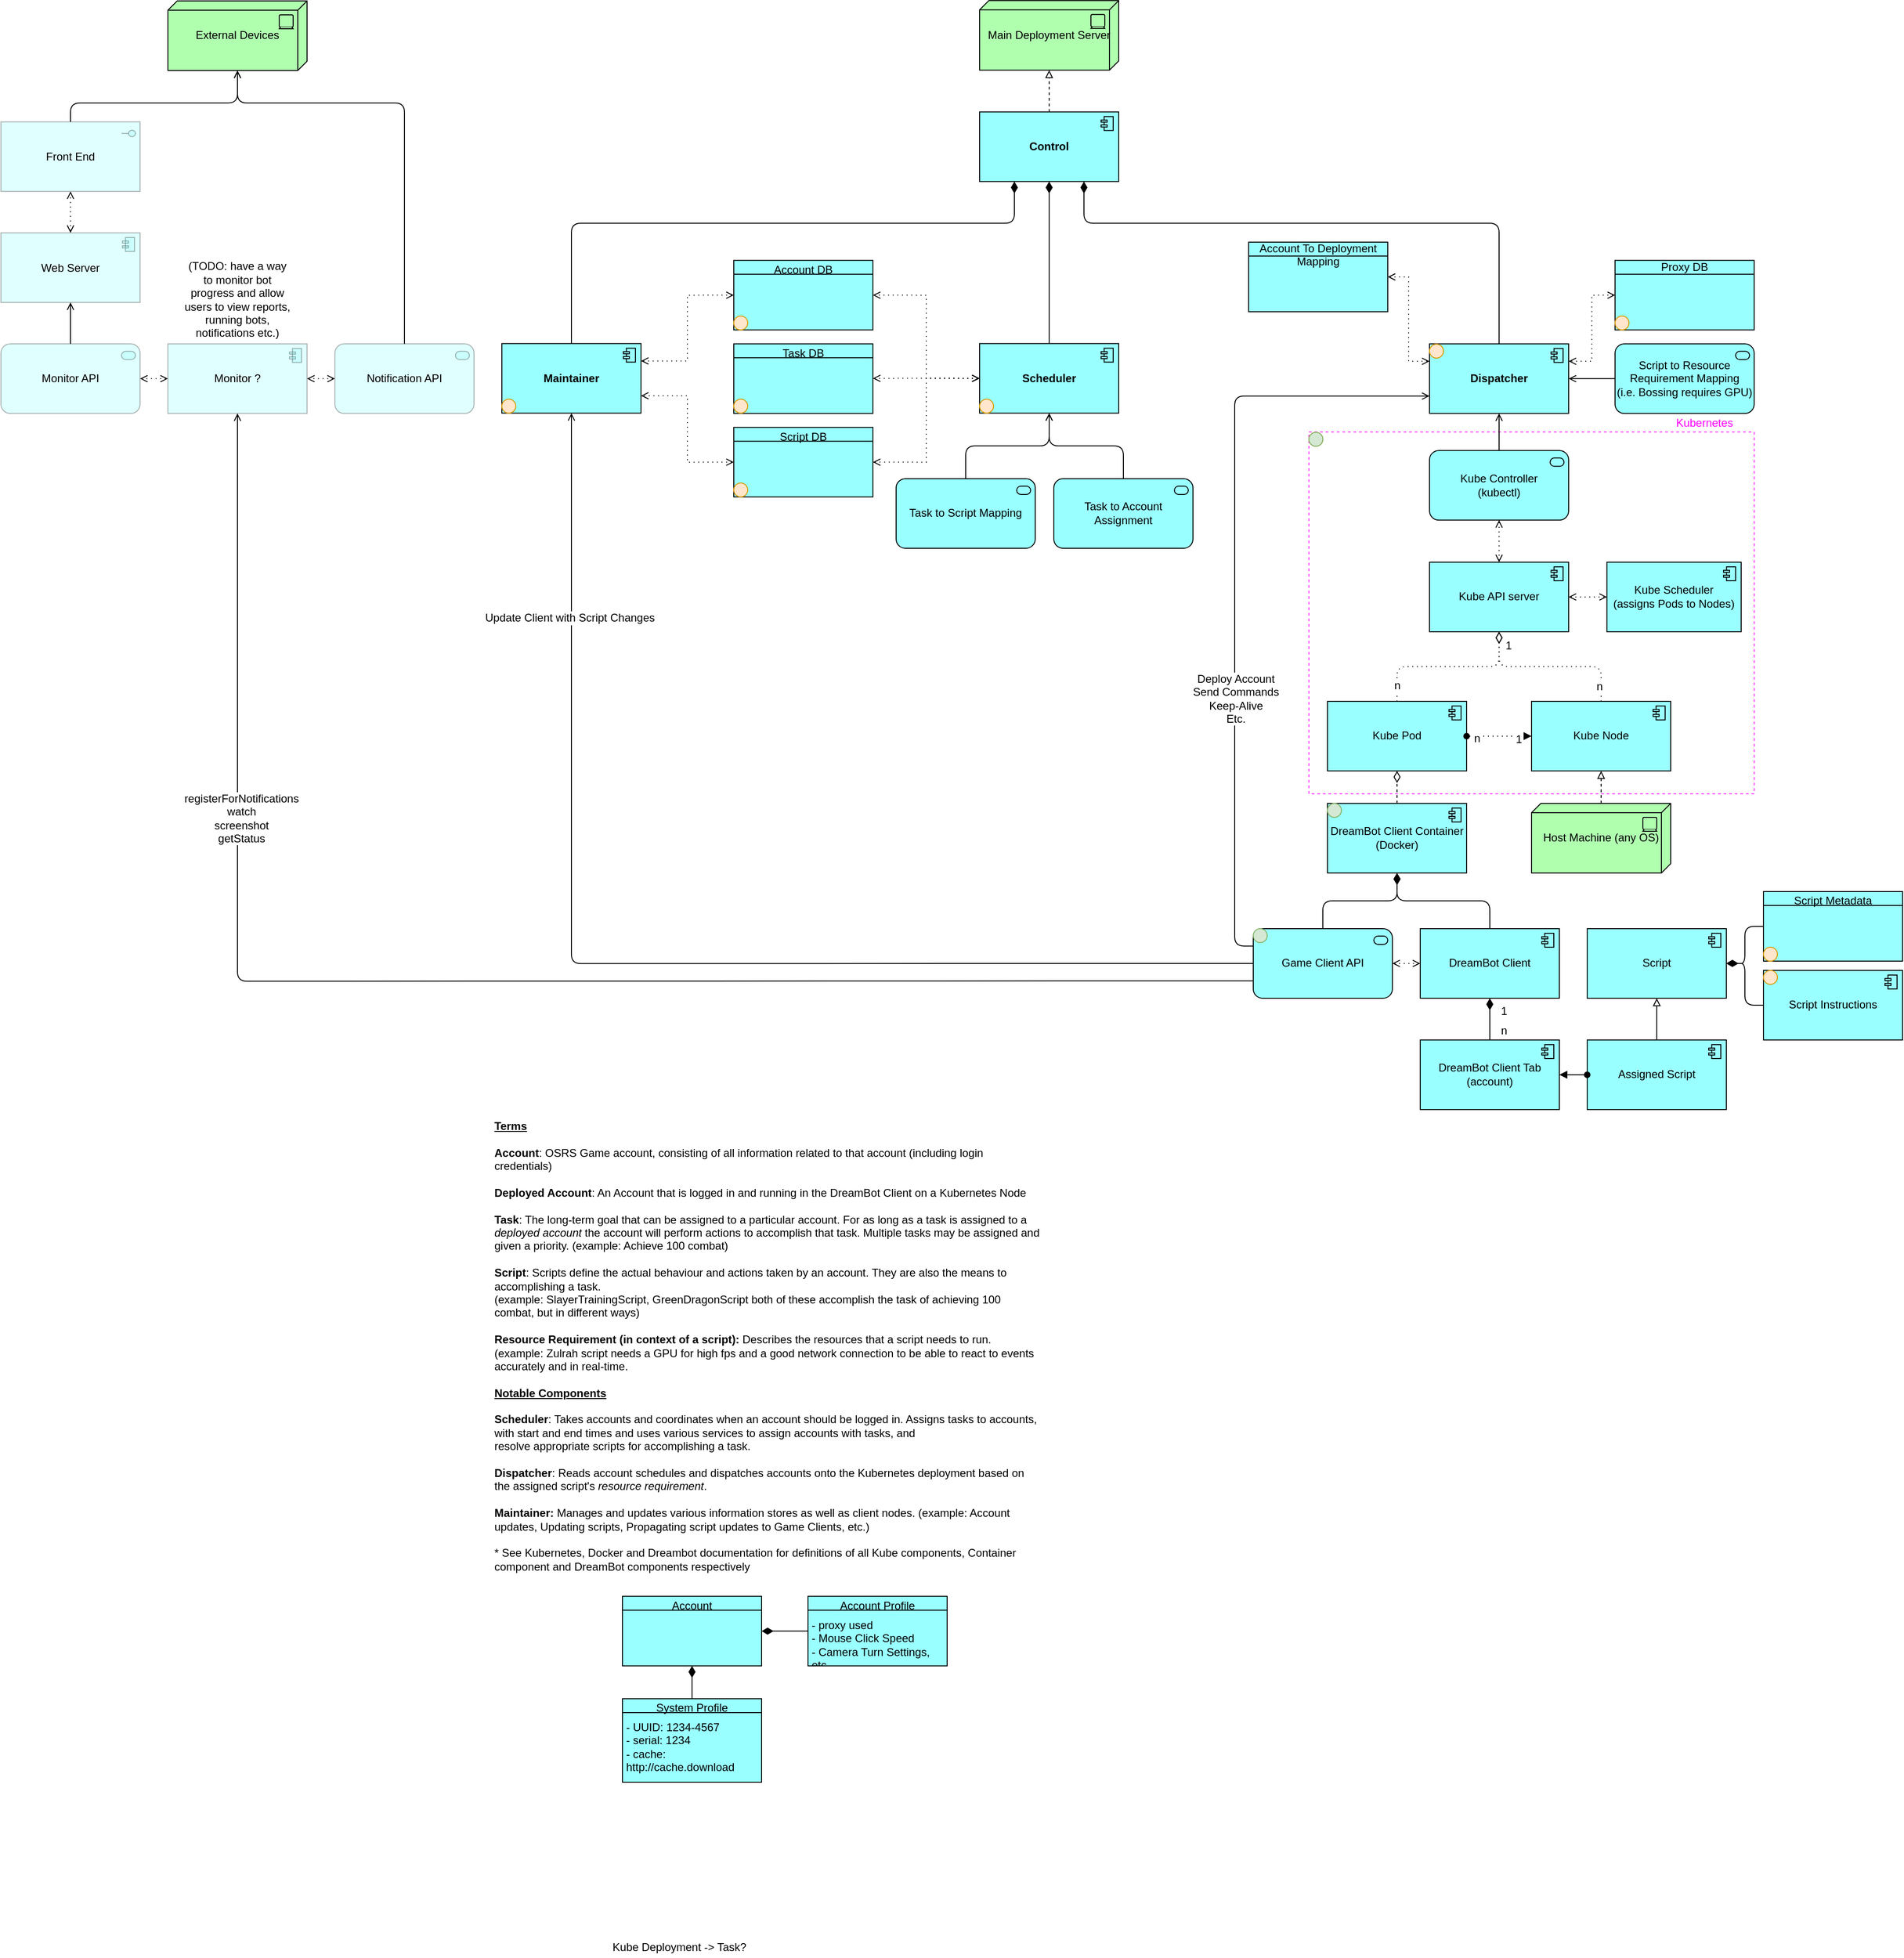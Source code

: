 <mxfile version="12.7.9" type="google"><diagram id="PFWqatw2GAIcWpbadCmI" name="Page-1"><mxGraphModel dx="2138" dy="718" grid="1" gridSize="10" guides="1" tooltips="1" connect="1" arrows="1" fold="1" page="1" pageScale="1" pageWidth="850" pageHeight="1100" math="0" shadow="0"><root><mxCell id="0"/><mxCell id="1" parent="0"/><mxCell id="EFzoRTbKtHcA5ODbm6HD-42" value="" style="group" parent="1" vertex="1" connectable="0"><mxGeometry x="650" y="519.65" width="720" height="410" as="geometry"/></mxCell><mxCell id="ghUp2cbvcy5lb_V-oXNb-8" value="" style="rounded=0;whiteSpace=wrap;html=1;labelBackgroundColor=none;fillColor=none;dashed=1;strokeColor=#FF33FF;" parent="EFzoRTbKtHcA5ODbm6HD-42" vertex="1"><mxGeometry x="240" y="-55" width="480" height="390" as="geometry"/></mxCell><mxCell id="ghUp2cbvcy5lb_V-oXNb-9" value="&lt;font color=&quot;#ff00ff&quot;&gt;Kubernetes&lt;/font&gt;" style="text;html=1;align=center;verticalAlign=middle;resizable=0;points=[];autosize=1;" parent="EFzoRTbKtHcA5ODbm6HD-42" vertex="1"><mxGeometry x="625.965" y="-75" width="80" height="20" as="geometry"/></mxCell><mxCell id="MCj4P0qkb9YOy5a7Kqw7-23" value="Kube Scheduler&lt;br&gt;(assigns Pods to Nodes)" style="html=1;outlineConnect=0;whiteSpace=wrap;fillColor=#99ffff;shape=mxgraph.archimate3.application;appType=comp;archiType=square;" parent="EFzoRTbKtHcA5ODbm6HD-42" vertex="1"><mxGeometry x="561.23" y="85.33" width="144.737" height="75" as="geometry"/></mxCell><mxCell id="hLjx4Glhveks70qj5yj5-18" value="" style="ellipse;whiteSpace=wrap;html=1;aspect=fixed;fillColor=#ffe6cc;strokeColor=#d79b00;" parent="EFzoRTbKtHcA5ODbm6HD-42" vertex="1"><mxGeometry x="240" y="-54.65" width="15.02" height="15.02" as="geometry"/></mxCell><mxCell id="UuNIbMeweBzzgN6AbF9B-2" value="" style="ellipse;whiteSpace=wrap;html=1;aspect=fixed;fillColor=#d5e8d4;strokeColor=#82b366;" parent="EFzoRTbKtHcA5ODbm6HD-42" vertex="1"><mxGeometry x="240" y="-54.65" width="15.02" height="15.02" as="geometry"/></mxCell><mxCell id="MCj4P0qkb9YOy5a7Kqw7-1" value="Scheduler" style="html=1;outlineConnect=0;whiteSpace=wrap;fillColor=#99ffff;shape=mxgraph.archimate3.application;appType=comp;archiType=square;fontStyle=1" parent="1" vertex="1"><mxGeometry x="535" y="369.32" width="150" height="75" as="geometry"/></mxCell><mxCell id="MCj4P0qkb9YOy5a7Kqw7-18" value="Kube Controller &lt;br&gt;(kubectl)" style="html=1;outlineConnect=0;whiteSpace=wrap;fillColor=#99ffff;shape=mxgraph.archimate3.application;appType=serv;archiType=rounded" parent="1" vertex="1"><mxGeometry x="1020" y="484.65" width="150" height="75" as="geometry"/></mxCell><mxCell id="MCj4P0qkb9YOy5a7Kqw7-19" value="Kube API server" style="html=1;outlineConnect=0;whiteSpace=wrap;fillColor=#99ffff;shape=mxgraph.archimate3.application;appType=comp;archiType=square;" parent="1" vertex="1"><mxGeometry x="1020" y="604.98" width="150" height="75" as="geometry"/></mxCell><mxCell id="MCj4P0qkb9YOy5a7Kqw7-21" value="" style="html=1;endArrow=diamondThin;endFill=0;edgeStyle=elbowEdgeStyle;elbow=vertical;endSize=10;dashed=1;dashPattern=1 4;entryX=0.5;entryY=1;entryDx=0;entryDy=0;entryPerimeter=0;exitX=0.5;exitY=0;exitDx=0;exitDy=0;exitPerimeter=0;" parent="1" source="MCj4P0qkb9YOy5a7Kqw7-22" target="MCj4P0qkb9YOy5a7Kqw7-19" edge="1"><mxGeometry width="160" relative="1" as="geometry"><mxPoint x="1095" y="794.98" as="sourcePoint"/><mxPoint x="1210" y="784.98" as="targetPoint"/></mxGeometry></mxCell><mxCell id="MCj4P0qkb9YOy5a7Kqw7-31" value="n" style="text;html=1;align=center;verticalAlign=middle;resizable=0;points=[];labelBackgroundColor=#ffffff;" parent="MCj4P0qkb9YOy5a7Kqw7-21" vertex="1" connectable="0"><mxGeometry x="-0.816" relative="1" as="geometry"><mxPoint as="offset"/></mxGeometry></mxCell><mxCell id="MCj4P0qkb9YOy5a7Kqw7-22" value="Kube Pod" style="html=1;outlineConnect=0;whiteSpace=wrap;fillColor=#99ffff;shape=mxgraph.archimate3.application;appType=comp;archiType=square;" parent="1" vertex="1"><mxGeometry x="910" y="754.98" width="150" height="75" as="geometry"/></mxCell><mxCell id="MCj4P0qkb9YOy5a7Kqw7-25" style="edgeStyle=orthogonalEdgeStyle;rounded=0;orthogonalLoop=1;jettySize=auto;html=1;exitX=1;exitY=0.5;exitDx=0;exitDy=0;exitPerimeter=0;entryX=0;entryY=0.5;entryDx=0;entryDy=0;entryPerimeter=0;dashed=1;dashPattern=1 4;endArrow=open;endFill=0;startArrow=open;startFill=0;" parent="1" source="MCj4P0qkb9YOy5a7Kqw7-19" target="MCj4P0qkb9YOy5a7Kqw7-23" edge="1"><mxGeometry relative="1" as="geometry"><mxPoint x="1170" y="604.98" as="sourcePoint"/><mxPoint x="1290" y="604.98" as="targetPoint"/></mxGeometry></mxCell><mxCell id="MCj4P0qkb9YOy5a7Kqw7-26" value="" style="edgeStyle=elbowEdgeStyle;html=1;endArrow=open;elbow=vertical;endFill=0;dashed=1;startArrow=open;startFill=0;dashPattern=1 4;exitX=0.5;exitY=1;exitDx=0;exitDy=0;exitPerimeter=0;entryX=0.5;entryY=0;entryDx=0;entryDy=0;entryPerimeter=0;" parent="1" source="MCj4P0qkb9YOy5a7Kqw7-18" target="MCj4P0qkb9YOy5a7Kqw7-19" edge="1"><mxGeometry width="160" relative="1" as="geometry"><mxPoint x="1105" y="409.65" as="sourcePoint"/><mxPoint x="1105" y="494.65" as="targetPoint"/></mxGeometry></mxCell><mxCell id="MCj4P0qkb9YOy5a7Kqw7-27" value="Kube Node" style="html=1;outlineConnect=0;whiteSpace=wrap;fillColor=#99ffff;shape=mxgraph.archimate3.application;appType=comp;archiType=square;" parent="1" vertex="1"><mxGeometry x="1130" y="754.98" width="150" height="75" as="geometry"/></mxCell><mxCell id="MCj4P0qkb9YOy5a7Kqw7-29" value="" style="html=1;endArrow=diamondThin;endFill=0;edgeStyle=elbowEdgeStyle;elbow=vertical;endSize=10;dashed=1;dashPattern=1 4;exitX=0.5;exitY=0;exitDx=0;exitDy=0;exitPerimeter=0;entryX=0.5;entryY=1;entryDx=0;entryDy=0;entryPerimeter=0;" parent="1" source="MCj4P0qkb9YOy5a7Kqw7-27" target="MCj4P0qkb9YOy5a7Kqw7-19" edge="1"><mxGeometry width="160" relative="1" as="geometry"><mxPoint x="995" y="764.98" as="sourcePoint"/><mxPoint x="1130" y="689.98" as="targetPoint"/></mxGeometry></mxCell><mxCell id="MCj4P0qkb9YOy5a7Kqw7-32" value="n" style="text;html=1;align=center;verticalAlign=middle;resizable=0;points=[];labelBackgroundColor=#ffffff;" parent="MCj4P0qkb9YOy5a7Kqw7-29" vertex="1" connectable="0"><mxGeometry x="-0.827" y="2" relative="1" as="geometry"><mxPoint as="offset"/></mxGeometry></mxCell><mxCell id="MCj4P0qkb9YOy5a7Kqw7-33" value="1" style="text;html=1;align=center;verticalAlign=middle;resizable=0;points=[];labelBackgroundColor=#ffffff;" parent="MCj4P0qkb9YOy5a7Kqw7-29" vertex="1" connectable="0"><mxGeometry x="0.838" y="2" relative="1" as="geometry"><mxPoint x="12" as="offset"/></mxGeometry></mxCell><mxCell id="MCj4P0qkb9YOy5a7Kqw7-30" value="" style="endArrow=block;html=1;endFill=1;startArrow=oval;startFill=1;elbow=vertical;dashed=1;dashPattern=1 4;entryX=0;entryY=0.5;entryDx=0;entryDy=0;entryPerimeter=0;exitX=1;exitY=0.5;exitDx=0;exitDy=0;exitPerimeter=0;" parent="1" source="MCj4P0qkb9YOy5a7Kqw7-22" target="MCj4P0qkb9YOy5a7Kqw7-27" edge="1"><mxGeometry width="160" relative="1" as="geometry"><mxPoint x="1080" y="874.98" as="sourcePoint"/><mxPoint x="1080" y="792.98" as="targetPoint"/></mxGeometry></mxCell><mxCell id="MCj4P0qkb9YOy5a7Kqw7-35" value="n" style="text;html=1;align=center;verticalAlign=middle;resizable=0;points=[];labelBackgroundColor=#ffffff;" parent="MCj4P0qkb9YOy5a7Kqw7-30" vertex="1" connectable="0"><mxGeometry x="-0.686" y="-1" relative="1" as="geometry"><mxPoint y="1" as="offset"/></mxGeometry></mxCell><mxCell id="MCj4P0qkb9YOy5a7Kqw7-36" value="1" style="text;html=1;align=center;verticalAlign=middle;resizable=0;points=[];labelBackgroundColor=#ffffff;" parent="MCj4P0qkb9YOy5a7Kqw7-30" vertex="1" connectable="0"><mxGeometry x="0.6" y="-2" relative="1" as="geometry"><mxPoint y="1" as="offset"/></mxGeometry></mxCell><mxCell id="MCj4P0qkb9YOy5a7Kqw7-37" value="DreamBot Client Container&lt;br&gt;(Docker)" style="html=1;outlineConnect=0;whiteSpace=wrap;fillColor=#99ffff;shape=mxgraph.archimate3.application;appType=comp;archiType=square;" parent="1" vertex="1"><mxGeometry x="910" y="864.98" width="150" height="75" as="geometry"/></mxCell><mxCell id="ghUp2cbvcy5lb_V-oXNb-7" value="&lt;span style=&quot;white-space: normal&quot;&gt;Host Machine (any OS)&lt;/span&gt;" style="html=1;outlineConnect=0;whiteSpace=wrap;fillColor=#AFFFAF;shape=mxgraph.archimate3.tech;techType=device;" parent="1" vertex="1"><mxGeometry x="1130" y="864.98" width="150" height="75" as="geometry"/></mxCell><mxCell id="ghUp2cbvcy5lb_V-oXNb-12" value="" style="edgeStyle=elbowEdgeStyle;html=1;endArrow=block;elbow=vertical;endFill=0;dashed=1;entryX=0.5;entryY=1;entryDx=0;entryDy=0;entryPerimeter=0;exitX=0.5;exitY=0;exitDx=0;exitDy=0;exitPerimeter=0;" parent="1" source="ghUp2cbvcy5lb_V-oXNb-7" target="MCj4P0qkb9YOy5a7Kqw7-27" edge="1"><mxGeometry width="160" relative="1" as="geometry"><mxPoint x="1310" y="934.98" as="sourcePoint"/><mxPoint x="1470" y="934.98" as="targetPoint"/></mxGeometry></mxCell><mxCell id="ghUp2cbvcy5lb_V-oXNb-20" style="edgeStyle=orthogonalEdgeStyle;rounded=1;orthogonalLoop=1;jettySize=auto;html=1;exitX=0;exitY=0.5;exitDx=0;exitDy=0;exitPerimeter=0;entryX=1;entryY=0.5;entryDx=0;entryDy=0;entryPerimeter=0;endArrow=open;endFill=0;" parent="1" source="ghUp2cbvcy5lb_V-oXNb-15" target="ghUp2cbvcy5lb_V-oXNb-40" edge="1"><mxGeometry relative="1" as="geometry"/></mxCell><mxCell id="ghUp2cbvcy5lb_V-oXNb-15" value="&lt;span style=&quot;white-space: normal&quot;&gt;Script to Resource Requirement Mapping&lt;br&gt;(i.e. Bossing requires GPU)&lt;br&gt;&lt;/span&gt;" style="html=1;outlineConnect=0;whiteSpace=wrap;fillColor=#99ffff;shape=mxgraph.archimate3.application;appType=serv;archiType=rounded;strokeColor=#000000;" parent="1" vertex="1"><mxGeometry x="1220" y="369.65" width="150" height="75" as="geometry"/></mxCell><mxCell id="ghUp2cbvcy5lb_V-oXNb-23" style="edgeStyle=orthogonalEdgeStyle;rounded=1;orthogonalLoop=1;jettySize=auto;html=1;exitX=0.5;exitY=0;exitDx=0;exitDy=0;exitPerimeter=0;entryX=0.5;entryY=1;entryDx=0;entryDy=0;entryPerimeter=0;endArrow=open;endFill=0;" parent="1" source="EFzoRTbKtHcA5ODbm6HD-39" target="MCj4P0qkb9YOy5a7Kqw7-1" edge="1"><mxGeometry relative="1" as="geometry"><mxPoint x="435" y="442.15" as="sourcePoint"/><mxPoint x="610" y="469.65" as="targetPoint"/></mxGeometry></mxCell><mxCell id="ghUp2cbvcy5lb_V-oXNb-31" value="DreamBot Client" style="html=1;outlineConnect=0;whiteSpace=wrap;fillColor=#99ffff;shape=mxgraph.archimate3.application;appType=comp;archiType=square;" parent="1" vertex="1"><mxGeometry x="1010" y="999.98" width="150" height="75" as="geometry"/></mxCell><mxCell id="ghUp2cbvcy5lb_V-oXNb-35" value="" style="html=1;endArrow=diamondThin;endFill=1;edgeStyle=elbowEdgeStyle;elbow=vertical;endSize=10;entryX=0.5;entryY=1;entryDx=0;entryDy=0;entryPerimeter=0;exitX=0.5;exitY=0;exitDx=0;exitDy=0;exitPerimeter=0;" parent="1" source="ghUp2cbvcy5lb_V-oXNb-31" target="MCj4P0qkb9YOy5a7Kqw7-37" edge="1"><mxGeometry width="160" relative="1" as="geometry"><mxPoint x="780" y="954.98" as="sourcePoint"/><mxPoint x="940" y="954.98" as="targetPoint"/></mxGeometry></mxCell><mxCell id="ghUp2cbvcy5lb_V-oXNb-36" value="" style="html=1;endArrow=diamondThin;endFill=1;edgeStyle=elbowEdgeStyle;elbow=vertical;endSize=10;entryX=0.5;entryY=1;entryDx=0;entryDy=0;entryPerimeter=0;exitX=0.5;exitY=0;exitDx=0;exitDy=0;exitPerimeter=0;" parent="1" source="ghUp2cbvcy5lb_V-oXNb-42" target="MCj4P0qkb9YOy5a7Kqw7-37" edge="1"><mxGeometry width="160" relative="1" as="geometry"><mxPoint x="885" y="1004.98" as="sourcePoint"/><mxPoint x="995" y="949.98" as="targetPoint"/></mxGeometry></mxCell><mxCell id="ghUp2cbvcy5lb_V-oXNb-37" value="" style="edgeStyle=elbowEdgeStyle;html=1;endArrow=open;endFill=0;dashed=1;startArrow=open;startFill=0;dashPattern=1 4;entryX=0;entryY=0.5;entryDx=0;entryDy=0;entryPerimeter=0;exitX=1;exitY=0.5;exitDx=0;exitDy=0;exitPerimeter=0;" parent="1" source="ghUp2cbvcy5lb_V-oXNb-42" target="ghUp2cbvcy5lb_V-oXNb-31" edge="1"><mxGeometry width="160" relative="1" as="geometry"><mxPoint x="960" y="1037.48" as="sourcePoint"/><mxPoint x="980" y="1274.98" as="targetPoint"/></mxGeometry></mxCell><mxCell id="ghUp2cbvcy5lb_V-oXNb-39" value="" style="html=1;endArrow=diamondThin;endFill=0;edgeStyle=elbowEdgeStyle;elbow=vertical;endSize=10;dashed=1;entryX=0.5;entryY=1;entryDx=0;entryDy=0;entryPerimeter=0;exitX=0.5;exitY=0;exitDx=0;exitDy=0;exitPerimeter=0;" parent="1" source="MCj4P0qkb9YOy5a7Kqw7-37" target="MCj4P0qkb9YOy5a7Kqw7-22" edge="1"><mxGeometry width="160" relative="1" as="geometry"><mxPoint x="720" y="874.98" as="sourcePoint"/><mxPoint x="880" y="874.98" as="targetPoint"/></mxGeometry></mxCell><mxCell id="ghUp2cbvcy5lb_V-oXNb-40" value="Dispatcher" style="html=1;outlineConnect=0;whiteSpace=wrap;fillColor=#99ffff;shape=mxgraph.archimate3.application;appType=comp;archiType=square;fontStyle=1" parent="1" vertex="1"><mxGeometry x="1020" y="369.65" width="150" height="75" as="geometry"/></mxCell><mxCell id="ghUp2cbvcy5lb_V-oXNb-42" value="&lt;span style=&quot;white-space: normal&quot;&gt;Game Client API&lt;/span&gt;" style="html=1;outlineConnect=0;whiteSpace=wrap;fillColor=#99ffff;shape=mxgraph.archimate3.application;appType=serv;archiType=rounded;strokeColor=#000000;" parent="1" vertex="1"><mxGeometry x="830" y="999.98" width="150" height="75" as="geometry"/></mxCell><mxCell id="EFzoRTbKtHcA5ODbm6HD-1" value="" style="edgeStyle=elbowEdgeStyle;html=1;endArrow=open;elbow=vertical;endFill=1;exitX=0;exitY=0.25;exitDx=0;exitDy=0;exitPerimeter=0;entryX=0;entryY=0.75;entryDx=0;entryDy=0;entryPerimeter=0;" parent="1" source="ghUp2cbvcy5lb_V-oXNb-42" target="ghUp2cbvcy5lb_V-oXNb-40" edge="1"><mxGeometry width="160" relative="1" as="geometry"><mxPoint x="570" y="839.65" as="sourcePoint"/><mxPoint x="730" y="839.65" as="targetPoint"/><Array as="points"><mxPoint x="810" y="699.65"/><mxPoint x="790" y="684.98"/><mxPoint x="710" y="674.98"/><mxPoint x="730" y="704.98"/><mxPoint x="770" y="664.98"/><mxPoint x="780" y="674.98"/><mxPoint x="740" y="1052.65"/></Array></mxGeometry></mxCell><mxCell id="EFzoRTbKtHcA5ODbm6HD-65" value="Deploy Account&lt;br&gt;Send Commands&lt;br&gt;Keep-Alive&lt;br&gt;Etc." style="text;html=1;align=center;verticalAlign=middle;resizable=0;points=[];labelBackgroundColor=#ffffff;" parent="EFzoRTbKtHcA5ODbm6HD-1" vertex="1" connectable="0"><mxGeometry x="-0.303" y="-1" relative="1" as="geometry"><mxPoint as="offset"/></mxGeometry></mxCell><mxCell id="EFzoRTbKtHcA5ODbm6HD-4" value="Assigned Script" style="html=1;outlineConnect=0;whiteSpace=wrap;fillColor=#99ffff;shape=mxgraph.archimate3.application;appType=comp;archiType=square;" parent="1" vertex="1"><mxGeometry x="1190" y="1119.98" width="150" height="75" as="geometry"/></mxCell><mxCell id="EFzoRTbKtHcA5ODbm6HD-23" value="&lt;b&gt;&lt;u&gt;Terms&lt;/u&gt;&lt;/b&gt;&lt;br&gt;&lt;br&gt;&lt;b&gt;Account&lt;/b&gt;: OSRS Game account, consisting of all information related to that account (including login credentials)&lt;br&gt;&lt;br&gt;&lt;b&gt;Deployed Account&lt;/b&gt;: An Account that is logged in and running in the DreamBot Client on a Kubernetes Node&amp;nbsp;&lt;br&gt;&lt;br&gt;&lt;b&gt;Task&lt;/b&gt;: The long-term goal that can be assigned to a particular account. For as long as a task is assigned to a &lt;i&gt;deployed account&lt;/i&gt;&amp;nbsp;the account will perform actions to accomplish that task. Multiple tasks may be assigned and given a priority. (example: Achieve 100 combat)&lt;br&gt;&lt;br&gt;&lt;b&gt;Script&lt;/b&gt;: Scripts define the actual behaviour and actions taken by an account. They are also the means to accomplishing a task.&amp;nbsp;&lt;br&gt;(example: SlayerTrainingScript, GreenDragonScript both of these accomplish the task of achieving 100 combat, but in different ways)&lt;br&gt;&lt;br&gt;&lt;b&gt;Resource Requirement (in context of a script):&lt;/b&gt;&amp;nbsp;Describes the resources that a script needs to run. (example: Zulrah script needs a GPU for high fps and a good network connection to be able to react to events accurately and in real-time.&lt;br&gt;&lt;br&gt;&lt;u style=&quot;font-weight: bold&quot;&gt;Notable Components&lt;/u&gt;&lt;br&gt;&lt;br&gt;&lt;b&gt;Scheduler&lt;/b&gt;: Takes accounts and coordinates when an account should be logged in. Assigns tasks to accounts, with start and end times and&amp;nbsp;uses various services to assign accounts with tasks, and&lt;br&gt;resolve appropriate scripts for accomplishing a task.&lt;br&gt;&lt;br&gt;&lt;b&gt;Dispatcher&lt;/b&gt;:&amp;nbsp;Reads account schedules and dispatches accounts onto the Kubernetes deployment based on the assigned script's &lt;i&gt;resource requirement&lt;/i&gt;.&lt;br&gt;&lt;br&gt;&lt;b&gt;Maintainer: &lt;/b&gt;Manages and updates various information stores as well as client nodes. (example: Account updates, Updating scripts, Propagating script updates to Game Clients, etc.)&lt;br&gt;&lt;br&gt;* See Kubernetes, Docker and Dreambot documentation for definitions of all Kube components, Container component and DreamBot components respectively" style="text;html=1;strokeColor=none;fillColor=none;align=left;verticalAlign=middle;whiteSpace=wrap;rounded=0;" parent="1" vertex="1"><mxGeometry x="10" y="1339.65" width="590" height="220" as="geometry"/></mxCell><mxCell id="EFzoRTbKtHcA5ODbm6HD-28" value="&lt;table cellpadding=&quot;0&quot; cellspacing=&quot;0&quot; style=&quot;font-size: 1em ; width: 100% ; height: 100%&quot;&gt;&lt;tbody&gt;&lt;tr style=&quot;height: 20px&quot;&gt;&lt;td align=&quot;center&quot;&gt;Account&lt;br&gt;&lt;/td&gt;&lt;/tr&gt;&lt;tr&gt;&lt;td align=&quot;left&quot; valign=&quot;top&quot; style=&quot;padding: 4px&quot;&gt;&lt;/td&gt;&lt;/tr&gt;&lt;/tbody&gt;&lt;/table&gt;" style="html=1;outlineConnect=0;whiteSpace=wrap;fillColor=#99ffff;shape=mxgraph.archimate3.businessObject;overflow=fill" parent="1" vertex="1"><mxGeometry x="150" y="1719.65" width="150" height="75" as="geometry"/></mxCell><mxCell id="EFzoRTbKtHcA5ODbm6HD-29" value="&lt;table cellpadding=&quot;0&quot; cellspacing=&quot;0&quot; style=&quot;font-size: 1em ; width: 100% ; height: 100%&quot;&gt;&lt;tbody&gt;&lt;tr style=&quot;height: 20px&quot;&gt;&lt;td align=&quot;center&quot;&gt;Account Profile&lt;br&gt;&lt;/td&gt;&lt;/tr&gt;&lt;tr&gt;&lt;td align=&quot;left&quot; valign=&quot;top&quot; style=&quot;padding: 4px&quot;&gt;- proxy used&lt;br&gt;- Mouse Click Speed&lt;br&gt;- Camera Turn Settings, etc&lt;/td&gt;&lt;/tr&gt;&lt;/tbody&gt;&lt;/table&gt;" style="html=1;outlineConnect=0;whiteSpace=wrap;fillColor=#99ffff;shape=mxgraph.archimate3.businessObject;overflow=fill" parent="1" vertex="1"><mxGeometry x="350" y="1719.65" width="150" height="75" as="geometry"/></mxCell><mxCell id="EFzoRTbKtHcA5ODbm6HD-30" value="" style="html=1;endArrow=diamondThin;endFill=1;edgeStyle=elbowEdgeStyle;endSize=10;entryX=1;entryY=0.5;entryDx=0;entryDy=0;entryPerimeter=0;exitX=0;exitY=0.5;exitDx=0;exitDy=0;exitPerimeter=0;" parent="1" source="EFzoRTbKtHcA5ODbm6HD-29" target="EFzoRTbKtHcA5ODbm6HD-28" edge="1"><mxGeometry width="160" relative="1" as="geometry"><mxPoint x="330" y="1789.65" as="sourcePoint"/><mxPoint x="490" y="1789.65" as="targetPoint"/></mxGeometry></mxCell><mxCell id="EFzoRTbKtHcA5ODbm6HD-39" value="&lt;span style=&quot;white-space: normal&quot;&gt;Task to Script Mapping&lt;/span&gt;" style="html=1;outlineConnect=0;whiteSpace=wrap;fillColor=#99ffff;shape=mxgraph.archimate3.application;appType=serv;archiType=rounded;strokeColor=#000000;" parent="1" vertex="1"><mxGeometry x="445" y="514.98" width="150" height="75" as="geometry"/></mxCell><mxCell id="EFzoRTbKtHcA5ODbm6HD-40" value="&lt;span style=&quot;white-space: normal&quot;&gt;Task to Account Assignment&lt;/span&gt;" style="html=1;outlineConnect=0;whiteSpace=wrap;fillColor=#99ffff;shape=mxgraph.archimate3.application;appType=serv;archiType=rounded;strokeColor=#000000;" parent="1" vertex="1"><mxGeometry x="615" y="514.98" width="150" height="75" as="geometry"/></mxCell><mxCell id="EFzoRTbKtHcA5ODbm6HD-41" style="edgeStyle=orthogonalEdgeStyle;rounded=1;orthogonalLoop=1;jettySize=auto;html=1;exitX=0.5;exitY=0;exitDx=0;exitDy=0;exitPerimeter=0;entryX=0.5;entryY=1;entryDx=0;entryDy=0;entryPerimeter=0;endArrow=open;endFill=0;" parent="1" source="EFzoRTbKtHcA5ODbm6HD-40" target="MCj4P0qkb9YOy5a7Kqw7-1" edge="1"><mxGeometry relative="1" as="geometry"><mxPoint x="855" y="352.15" as="sourcePoint"/><mxPoint x="610" y="469.65" as="targetPoint"/></mxGeometry></mxCell><mxCell id="EFzoRTbKtHcA5ODbm6HD-48" value="Control" style="html=1;outlineConnect=0;whiteSpace=wrap;fillColor=#99ffff;shape=mxgraph.archimate3.application;appType=comp;archiType=square;fontStyle=1" parent="1" vertex="1"><mxGeometry x="535" y="119.65" width="150" height="75" as="geometry"/></mxCell><mxCell id="EFzoRTbKtHcA5ODbm6HD-49" style="edgeStyle=orthogonalEdgeStyle;rounded=0;orthogonalLoop=1;jettySize=auto;html=1;exitX=0;exitY=0.5;exitDx=0;exitDy=0;exitPerimeter=0;entryX=1;entryY=0.5;entryDx=0;entryDy=0;entryPerimeter=0;dashed=1;dashPattern=1 4;endArrow=open;endFill=0;startArrow=open;startFill=0;" parent="1" source="MCj4P0qkb9YOy5a7Kqw7-1" target="EFzoRTbKtHcA5ODbm6HD-78" edge="1"><mxGeometry relative="1" as="geometry"><mxPoint x="695" y="406.82" as="sourcePoint"/><mxPoint x="420" y="316.82" as="targetPoint"/></mxGeometry></mxCell><mxCell id="EFzoRTbKtHcA5ODbm6HD-52" style="edgeStyle=orthogonalEdgeStyle;rounded=0;orthogonalLoop=1;jettySize=auto;html=1;exitX=0;exitY=0.5;exitDx=0;exitDy=0;exitPerimeter=0;entryX=1;entryY=0.5;entryDx=0;entryDy=0;entryPerimeter=0;dashed=1;dashPattern=1 4;endArrow=open;endFill=0;startArrow=open;startFill=0;" parent="1" source="MCj4P0qkb9YOy5a7Kqw7-1" edge="1"><mxGeometry relative="1" as="geometry"><mxPoint x="695" y="406.82" as="sourcePoint"/><mxPoint x="420" y="406.82" as="targetPoint"/></mxGeometry></mxCell><mxCell id="EFzoRTbKtHcA5ODbm6HD-54" style="edgeStyle=orthogonalEdgeStyle;rounded=0;orthogonalLoop=1;jettySize=auto;html=1;exitX=0;exitY=0.5;exitDx=0;exitDy=0;exitPerimeter=0;entryX=1;entryY=0.5;entryDx=0;entryDy=0;entryPerimeter=0;dashed=1;dashPattern=1 4;endArrow=open;endFill=0;startArrow=open;startFill=0;" parent="1" source="MCj4P0qkb9YOy5a7Kqw7-1" target="EFzoRTbKtHcA5ODbm6HD-76" edge="1"><mxGeometry relative="1" as="geometry"><mxPoint x="695" y="406.82" as="sourcePoint"/><mxPoint x="420" y="496.82" as="targetPoint"/></mxGeometry></mxCell><mxCell id="EFzoRTbKtHcA5ODbm6HD-55" style="edgeStyle=orthogonalEdgeStyle;rounded=1;orthogonalLoop=1;jettySize=auto;html=1;exitX=0.5;exitY=0;exitDx=0;exitDy=0;exitPerimeter=0;entryX=0.5;entryY=1;entryDx=0;entryDy=0;entryPerimeter=0;endArrow=open;endFill=0;" parent="1" source="MCj4P0qkb9YOy5a7Kqw7-18" target="ghUp2cbvcy5lb_V-oXNb-40" edge="1"><mxGeometry relative="1" as="geometry"><mxPoint x="1230" y="417.15" as="sourcePoint"/><mxPoint x="1180" y="417.15" as="targetPoint"/></mxGeometry></mxCell><mxCell id="EFzoRTbKtHcA5ODbm6HD-56" value="" style="html=1;endArrow=diamondThin;endFill=1;elbow=vertical;endSize=10;entryX=0.75;entryY=1;entryDx=0;entryDy=0;entryPerimeter=0;exitX=0.5;exitY=0;exitDx=0;exitDy=0;exitPerimeter=0;edgeStyle=elbowEdgeStyle;" parent="1" source="ghUp2cbvcy5lb_V-oXNb-40" target="EFzoRTbKtHcA5ODbm6HD-48" edge="1"><mxGeometry width="160" relative="1" as="geometry"><mxPoint x="1000" y="289.65" as="sourcePoint"/><mxPoint x="1160" y="289.65" as="targetPoint"/><Array as="points"><mxPoint x="870" y="239.65"/></Array></mxGeometry></mxCell><mxCell id="EFzoRTbKtHcA5ODbm6HD-60" value="" style="html=1;endArrow=diamondThin;endFill=1;edgeStyle=elbowEdgeStyle;elbow=vertical;endSize=10;exitX=0.5;exitY=0;exitDx=0;exitDy=0;exitPerimeter=0;entryX=0.5;entryY=1;entryDx=0;entryDy=0;entryPerimeter=0;" parent="1" source="MCj4P0qkb9YOy5a7Kqw7-1" target="EFzoRTbKtHcA5ODbm6HD-48" edge="1"><mxGeometry width="160" relative="1" as="geometry"><mxPoint x="760" y="359.65" as="sourcePoint"/><mxPoint x="920" y="359.65" as="targetPoint"/><Array as="points"><mxPoint x="630" y="199.65"/><mxPoint x="740" y="359.65"/><mxPoint x="770" y="349.65"/></Array></mxGeometry></mxCell><mxCell id="EFzoRTbKtHcA5ODbm6HD-62" value="Maintainer" style="html=1;outlineConnect=0;whiteSpace=wrap;fillColor=#99ffff;shape=mxgraph.archimate3.application;appType=comp;archiType=square;fontStyle=1" parent="1" vertex="1"><mxGeometry x="20" y="369.32" width="150" height="75" as="geometry"/></mxCell><mxCell id="EFzoRTbKtHcA5ODbm6HD-63" value="" style="html=1;endArrow=diamondThin;endFill=1;edgeStyle=elbowEdgeStyle;elbow=vertical;endSize=10;exitX=0.5;exitY=0;exitDx=0;exitDy=0;exitPerimeter=0;entryX=0.25;entryY=1;entryDx=0;entryDy=0;entryPerimeter=0;" parent="1" source="EFzoRTbKtHcA5ODbm6HD-62" target="EFzoRTbKtHcA5ODbm6HD-48" edge="1"><mxGeometry width="160" relative="1" as="geometry"><mxPoint x="620" y="379.32" as="sourcePoint"/><mxPoint x="827.5" y="254.32" as="targetPoint"/><Array as="points"><mxPoint x="340" y="239.65"/><mxPoint x="750" y="369.65"/><mxPoint x="780" y="359.65"/></Array></mxGeometry></mxCell><mxCell id="EFzoRTbKtHcA5ODbm6HD-64" value="" style="edgeStyle=elbowEdgeStyle;html=1;endArrow=open;elbow=vertical;endFill=1;exitX=0;exitY=0.5;exitDx=0;exitDy=0;exitPerimeter=0;entryX=0.5;entryY=1;entryDx=0;entryDy=0;entryPerimeter=0;" parent="1" source="ghUp2cbvcy5lb_V-oXNb-42" target="EFzoRTbKtHcA5ODbm6HD-62" edge="1"><mxGeometry width="160" relative="1" as="geometry"><mxPoint x="820" y="1059.06" as="sourcePoint"/><mxPoint x="1030" y="435.9" as="targetPoint"/><Array as="points"><mxPoint x="460" y="1037.65"/><mxPoint x="720" y="684.98"/><mxPoint x="740" y="714.98"/><mxPoint x="780" y="674.98"/><mxPoint x="790" y="684.98"/><mxPoint x="750" y="1062.65"/></Array></mxGeometry></mxCell><mxCell id="EFzoRTbKtHcA5ODbm6HD-66" value="Update Client with Script Changes" style="text;html=1;align=center;verticalAlign=middle;resizable=0;points=[];labelBackgroundColor=#ffffff;" parent="EFzoRTbKtHcA5ODbm6HD-64" vertex="1" connectable="0"><mxGeometry x="0.668" y="2" relative="1" as="geometry"><mxPoint as="offset"/></mxGeometry></mxCell><mxCell id="EFzoRTbKtHcA5ODbm6HD-67" style="edgeStyle=orthogonalEdgeStyle;rounded=0;orthogonalLoop=1;jettySize=auto;html=1;exitX=0;exitY=0.5;exitDx=0;exitDy=0;exitPerimeter=0;entryX=1;entryY=0.75;entryDx=0;entryDy=0;entryPerimeter=0;dashed=1;dashPattern=1 4;endArrow=open;endFill=0;startArrow=open;startFill=0;" parent="1" source="EFzoRTbKtHcA5ODbm6HD-76" target="EFzoRTbKtHcA5ODbm6HD-62" edge="1"><mxGeometry relative="1" as="geometry"><mxPoint x="270" y="496.82" as="sourcePoint"/><mxPoint x="430" y="506.82" as="targetPoint"/></mxGeometry></mxCell><mxCell id="EFzoRTbKtHcA5ODbm6HD-68" value="Monitor ?" style="html=1;outlineConnect=0;whiteSpace=wrap;fillColor=#99ffff;shape=mxgraph.archimate3.application;appType=comp;archiType=square;opacity=30;" parent="1" vertex="1"><mxGeometry x="-340" y="369.65" width="150" height="75" as="geometry"/></mxCell><mxCell id="EFzoRTbKtHcA5ODbm6HD-69" value="&lt;table cellpadding=&quot;0&quot; cellspacing=&quot;0&quot; style=&quot;font-size: 1em ; width: 100% ; height: 100%&quot;&gt;&lt;tbody&gt;&lt;tr style=&quot;height: 20px&quot;&gt;&lt;td align=&quot;center&quot;&gt;Account To Deployment Mapping&lt;br&gt;&lt;/td&gt;&lt;/tr&gt;&lt;tr&gt;&lt;td align=&quot;left&quot; valign=&quot;top&quot; style=&quot;padding: 4px&quot;&gt;&lt;/td&gt;&lt;/tr&gt;&lt;/tbody&gt;&lt;/table&gt;" style="html=1;outlineConnect=0;whiteSpace=wrap;fillColor=#99ffff;shape=mxgraph.archimate3.businessObject;overflow=fill" parent="1" vertex="1"><mxGeometry x="825.02" y="260.0" width="150" height="75" as="geometry"/></mxCell><mxCell id="EFzoRTbKtHcA5ODbm6HD-70" style="edgeStyle=orthogonalEdgeStyle;rounded=0;orthogonalLoop=1;jettySize=auto;html=1;exitX=1;exitY=0.5;exitDx=0;exitDy=0;exitPerimeter=0;entryX=0;entryY=0.25;entryDx=0;entryDy=0;entryPerimeter=0;dashed=1;dashPattern=1 4;endArrow=open;endFill=0;startArrow=open;startFill=0;" parent="1" source="EFzoRTbKtHcA5ODbm6HD-69" target="ghUp2cbvcy5lb_V-oXNb-40" edge="1"><mxGeometry relative="1" as="geometry"><mxPoint x="545" y="416.82" as="sourcePoint"/><mxPoint x="430" y="506.82" as="targetPoint"/></mxGeometry></mxCell><mxCell id="EFzoRTbKtHcA5ODbm6HD-73" value="(TODO: have a way to monitor bot progress and allow users to view reports, running bots, notifications etc.)" style="text;html=1;strokeColor=none;fillColor=none;align=center;verticalAlign=middle;whiteSpace=wrap;rounded=0;" parent="1" vertex="1"><mxGeometry x="-325" y="289.98" width="120" height="65" as="geometry"/></mxCell><mxCell id="EFzoRTbKtHcA5ODbm6HD-74" value="" style="edgeStyle=elbowEdgeStyle;html=1;endArrow=open;elbow=vertical;endFill=1;exitX=0;exitY=0.75;exitDx=0;exitDy=0;exitPerimeter=0;entryX=0.5;entryY=1;entryDx=0;entryDy=0;entryPerimeter=0;" parent="1" source="ghUp2cbvcy5lb_V-oXNb-42" target="EFzoRTbKtHcA5ODbm6HD-68" edge="1"><mxGeometry width="160" relative="1" as="geometry"><mxPoint x="820" y="1077.81" as="sourcePoint"/><mxPoint x="105" y="454.32" as="targetPoint"/><Array as="points"><mxPoint x="330" y="1056.65"/><mxPoint x="730" y="694.98"/><mxPoint x="750" y="724.98"/><mxPoint x="790" y="684.98"/><mxPoint x="800" y="694.98"/><mxPoint x="760" y="1072.65"/></Array></mxGeometry></mxCell><mxCell id="8Iaxriz3jHzraK5CtDe8-10" value="registerForNotifications&lt;br&gt;watch&lt;br&gt;screenshot&lt;br&gt;getStatus&lt;br&gt;" style="text;html=1;align=center;verticalAlign=middle;resizable=0;points=[];labelBackgroundColor=#ffffff;" parent="EFzoRTbKtHcA5ODbm6HD-74" vertex="1" connectable="0"><mxGeometry x="0.489" y="-4" relative="1" as="geometry"><mxPoint as="offset"/></mxGeometry></mxCell><mxCell id="EFzoRTbKtHcA5ODbm6HD-76" value="&lt;table cellpadding=&quot;0&quot; cellspacing=&quot;0&quot; style=&quot;font-size: 1em ; width: 100% ; height: 100%&quot;&gt;&lt;tbody&gt;&lt;tr style=&quot;height: 20px&quot;&gt;&lt;td align=&quot;center&quot;&gt;Script DB&lt;/td&gt;&lt;/tr&gt;&lt;tr&gt;&lt;td align=&quot;left&quot; valign=&quot;top&quot; style=&quot;padding: 4px&quot;&gt;&lt;/td&gt;&lt;/tr&gt;&lt;/tbody&gt;&lt;/table&gt;" style="html=1;outlineConnect=0;whiteSpace=wrap;fillColor=#99ffff;shape=mxgraph.archimate3.businessObject;overflow=fill" parent="1" vertex="1"><mxGeometry x="270" y="459.65" width="150" height="75" as="geometry"/></mxCell><mxCell id="EFzoRTbKtHcA5ODbm6HD-77" value="&lt;table cellpadding=&quot;0&quot; cellspacing=&quot;0&quot; style=&quot;font-size: 1em ; width: 100% ; height: 100%&quot;&gt;&lt;tbody&gt;&lt;tr style=&quot;height: 20px&quot;&gt;&lt;td align=&quot;center&quot;&gt;Task DB&lt;/td&gt;&lt;/tr&gt;&lt;tr&gt;&lt;td align=&quot;left&quot; valign=&quot;top&quot; style=&quot;padding: 4px&quot;&gt;&lt;/td&gt;&lt;/tr&gt;&lt;/tbody&gt;&lt;/table&gt;" style="html=1;outlineConnect=0;whiteSpace=wrap;fillColor=#99ffff;shape=mxgraph.archimate3.businessObject;overflow=fill" parent="1" vertex="1"><mxGeometry x="270" y="369.65" width="150" height="75" as="geometry"/></mxCell><mxCell id="EFzoRTbKtHcA5ODbm6HD-78" value="&lt;table cellpadding=&quot;0&quot; cellspacing=&quot;0&quot; style=&quot;font-size: 1em ; width: 100% ; height: 100%&quot;&gt;&lt;tbody&gt;&lt;tr style=&quot;height: 20px&quot;&gt;&lt;td align=&quot;center&quot;&gt;Account DB&lt;/td&gt;&lt;/tr&gt;&lt;tr&gt;&lt;td align=&quot;left&quot; valign=&quot;top&quot; style=&quot;padding: 4px&quot;&gt;&lt;/td&gt;&lt;/tr&gt;&lt;/tbody&gt;&lt;/table&gt;" style="html=1;outlineConnect=0;whiteSpace=wrap;fillColor=#99ffff;shape=mxgraph.archimate3.businessObject;overflow=fill" parent="1" vertex="1"><mxGeometry x="270" y="279.65" width="150" height="75" as="geometry"/></mxCell><mxCell id="EFzoRTbKtHcA5ODbm6HD-79" value="&lt;span style=&quot;white-space: normal&quot;&gt;Monitor API&lt;/span&gt;" style="html=1;outlineConnect=0;whiteSpace=wrap;fillColor=#99ffff;shape=mxgraph.archimate3.application;appType=serv;archiType=rounded;strokeColor=#000000;opacity=30;" parent="1" vertex="1"><mxGeometry x="-520" y="369.65" width="150" height="75" as="geometry"/></mxCell><mxCell id="EFzoRTbKtHcA5ODbm6HD-81" style="edgeStyle=orthogonalEdgeStyle;rounded=0;orthogonalLoop=1;jettySize=auto;html=1;exitX=0;exitY=0.5;exitDx=0;exitDy=0;exitPerimeter=0;entryX=1;entryY=0.5;entryDx=0;entryDy=0;entryPerimeter=0;dashed=1;dashPattern=1 4;endArrow=open;endFill=0;startArrow=open;startFill=0;" parent="1" source="EFzoRTbKtHcA5ODbm6HD-68" target="EFzoRTbKtHcA5ODbm6HD-79" edge="1"><mxGeometry relative="1" as="geometry"><mxPoint x="180" y="507.48" as="sourcePoint"/><mxPoint x="80" y="417.15" as="targetPoint"/></mxGeometry></mxCell><mxCell id="EFzoRTbKtHcA5ODbm6HD-85" style="edgeStyle=orthogonalEdgeStyle;rounded=0;orthogonalLoop=1;jettySize=auto;html=1;exitX=0;exitY=0.5;exitDx=0;exitDy=0;exitPerimeter=0;entryX=1;entryY=0.25;entryDx=0;entryDy=0;entryPerimeter=0;dashed=1;dashPattern=1 4;endArrow=open;endFill=0;startArrow=open;startFill=0;" parent="1" source="EFzoRTbKtHcA5ODbm6HD-78" target="EFzoRTbKtHcA5ODbm6HD-62" edge="1"><mxGeometry relative="1" as="geometry"><mxPoint x="280" y="507.15" as="sourcePoint"/><mxPoint x="180" y="416.82" as="targetPoint"/></mxGeometry></mxCell><mxCell id="EFzoRTbKtHcA5ODbm6HD-86" value="&lt;span style=&quot;white-space: normal&quot;&gt;Front End&lt;/span&gt;" style="html=1;outlineConnect=0;whiteSpace=wrap;fillColor=#99ffff;shape=mxgraph.archimate3.application;appType=interface;archiType=square;opacity=30;" parent="1" vertex="1"><mxGeometry x="-520" y="130.33" width="150" height="75" as="geometry"/></mxCell><mxCell id="8Iaxriz3jHzraK5CtDe8-5" value="Proxy DB" style="html=1;outlineConnect=0;whiteSpace=wrap;fillColor=#99ffff;shape=mxgraph.archimate3.businessObject;overflow=fill" parent="1" vertex="1"><mxGeometry x="1220" y="279.65" width="150" height="75" as="geometry"/></mxCell><mxCell id="8Iaxriz3jHzraK5CtDe8-7" style="edgeStyle=orthogonalEdgeStyle;rounded=0;orthogonalLoop=1;jettySize=auto;html=1;exitX=0;exitY=0.5;exitDx=0;exitDy=0;exitPerimeter=0;entryX=1;entryY=0.25;entryDx=0;entryDy=0;entryPerimeter=0;dashed=1;dashPattern=1 4;endArrow=open;endFill=0;startArrow=open;startFill=0;" parent="1" source="8Iaxriz3jHzraK5CtDe8-5" target="ghUp2cbvcy5lb_V-oXNb-40" edge="1"><mxGeometry relative="1" as="geometry"><mxPoint x="545" y="416.82" as="sourcePoint"/><mxPoint x="430" y="327.15" as="targetPoint"/></mxGeometry></mxCell><mxCell id="8Iaxriz3jHzraK5CtDe8-11" value="&lt;span style=&quot;white-space: normal&quot;&gt;Notification API&lt;/span&gt;" style="html=1;outlineConnect=0;whiteSpace=wrap;fillColor=#99ffff;shape=mxgraph.archimate3.application;appType=serv;archiType=rounded;strokeColor=#000000;opacity=30;" parent="1" vertex="1"><mxGeometry x="-160" y="369.65" width="150" height="75" as="geometry"/></mxCell><mxCell id="8Iaxriz3jHzraK5CtDe8-12" style="edgeStyle=orthogonalEdgeStyle;rounded=0;orthogonalLoop=1;jettySize=auto;html=1;exitX=0;exitY=0.5;exitDx=0;exitDy=0;exitPerimeter=0;entryX=1;entryY=0.5;entryDx=0;entryDy=0;entryPerimeter=0;dashed=1;dashPattern=1 4;endArrow=open;endFill=0;startArrow=open;startFill=0;" parent="1" source="8Iaxriz3jHzraK5CtDe8-11" target="EFzoRTbKtHcA5ODbm6HD-68" edge="1"><mxGeometry relative="1" as="geometry"><mxPoint x="-320" y="417.15" as="sourcePoint"/><mxPoint x="-350" y="417.15" as="targetPoint"/></mxGeometry></mxCell><mxCell id="8Iaxriz3jHzraK5CtDe8-15" value="" style="edgeStyle=elbowEdgeStyle;html=1;endArrow=open;elbow=vertical;endFill=1;exitX=0.5;exitY=0;exitDx=0;exitDy=0;exitPerimeter=0;entryX=0.5;entryY=1;entryDx=0;entryDy=0;entryPerimeter=0;" parent="1" source="8Iaxriz3jHzraK5CtDe8-11" target="8Iaxriz3jHzraK5CtDe8-16" edge="1"><mxGeometry width="160" relative="1" as="geometry"><mxPoint x="-435" y="379.65" as="sourcePoint"/><mxPoint x="-85" y="335.08" as="targetPoint"/><Array as="points"><mxPoint x="-180" y="110"/><mxPoint x="-330" y="359.98"/><mxPoint x="250" y="1106.98"/><mxPoint x="650" y="715.31"/><mxPoint x="670" y="745.31"/><mxPoint x="710" y="705.31"/><mxPoint x="720" y="715.31"/><mxPoint x="680" y="1092.98"/></Array></mxGeometry></mxCell><mxCell id="8Iaxriz3jHzraK5CtDe8-16" value="&lt;span style=&quot;white-space: normal&quot;&gt;External Devices&lt;/span&gt;" style="html=1;outlineConnect=0;whiteSpace=wrap;fillColor=#AFFFAF;shape=mxgraph.archimate3.tech;techType=device;" parent="1" vertex="1"><mxGeometry x="-340" y="-7.105e-14" width="150" height="75" as="geometry"/></mxCell><mxCell id="8Iaxriz3jHzraK5CtDe8-17" value="" style="edgeStyle=elbowEdgeStyle;html=1;endArrow=open;elbow=vertical;endFill=1;exitX=0.5;exitY=0;exitDx=0;exitDy=0;exitPerimeter=0;entryX=0.5;entryY=1;entryDx=0;entryDy=0;entryPerimeter=0;" parent="1" source="EFzoRTbKtHcA5ODbm6HD-86" target="8Iaxriz3jHzraK5CtDe8-16" edge="1"><mxGeometry width="160" relative="1" as="geometry"><mxPoint x="-75" y="249.57" as="sourcePoint"/><mxPoint x="-240" y="85" as="targetPoint"/><Array as="points"><mxPoint x="-200" y="110"/><mxPoint x="-320" y="239.9"/><mxPoint x="260" y="986.9"/><mxPoint x="660" y="595.23"/><mxPoint x="680" y="625.23"/><mxPoint x="720" y="585.23"/><mxPoint x="730" y="595.23"/><mxPoint x="690" y="972.9"/></Array></mxGeometry></mxCell><mxCell id="8Iaxriz3jHzraK5CtDe8-18" value="" style="endArrow=block;html=1;endFill=0;edgeStyle=elbowEdgeStyle;elbow=vertical;exitX=0.5;exitY=0;exitDx=0;exitDy=0;exitPerimeter=0;entryX=0.5;entryY=1;entryDx=0;entryDy=0;entryPerimeter=0;" parent="1" source="EFzoRTbKtHcA5ODbm6HD-4" target="8Iaxriz3jHzraK5CtDe8-19" edge="1"><mxGeometry width="160" relative="1" as="geometry"><mxPoint x="1180" y="1156.98" as="sourcePoint"/><mxPoint x="1300" y="1157.08" as="targetPoint"/><Array as="points"><mxPoint x="1240" y="1110"/></Array></mxGeometry></mxCell><mxCell id="8Iaxriz3jHzraK5CtDe8-19" value="Script" style="html=1;outlineConnect=0;whiteSpace=wrap;fillColor=#99ffff;shape=mxgraph.archimate3.application;appType=comp;archiType=square;" parent="1" vertex="1"><mxGeometry x="1190" y="999.98" width="150" height="75" as="geometry"/></mxCell><mxCell id="8Iaxriz3jHzraK5CtDe8-24" value="" style="html=1;endArrow=diamondThin;endFill=1;edgeStyle=elbowEdgeStyle;endSize=10;entryX=1;entryY=0.5;entryDx=0;entryDy=0;entryPerimeter=0;exitX=0;exitY=0.5;exitDx=0;exitDy=0;exitPerimeter=0;" parent="1" source="8Iaxriz3jHzraK5CtDe8-32" target="8Iaxriz3jHzraK5CtDe8-19" edge="1"><mxGeometry width="160" relative="1" as="geometry"><mxPoint x="1380" y="997.5" as="sourcePoint"/><mxPoint x="1310" y="1074.98" as="targetPoint"/></mxGeometry></mxCell><mxCell id="8Iaxriz3jHzraK5CtDe8-25" value="" style="html=1;endArrow=diamondThin;endFill=1;edgeStyle=elbowEdgeStyle;endSize=10;entryX=1;entryY=0.5;entryDx=0;entryDy=0;entryPerimeter=0;exitX=0;exitY=0.5;exitDx=0;exitDy=0;exitPerimeter=0;" parent="1" source="8Iaxriz3jHzraK5CtDe8-33" target="8Iaxriz3jHzraK5CtDe8-19" edge="1"><mxGeometry width="160" relative="1" as="geometry"><mxPoint x="1380" y="1087.5" as="sourcePoint"/><mxPoint x="1310" y="1074.98" as="targetPoint"/></mxGeometry></mxCell><mxCell id="8Iaxriz3jHzraK5CtDe8-29" value="&lt;span style=&quot;white-space: normal&quot;&gt;Main Deployment Server&lt;/span&gt;" style="html=1;outlineConnect=0;whiteSpace=wrap;fillColor=#AFFFAF;shape=mxgraph.archimate3.tech;techType=device;" parent="1" vertex="1"><mxGeometry x="535" y="-0.35" width="150" height="75" as="geometry"/></mxCell><mxCell id="8Iaxriz3jHzraK5CtDe8-30" value="" style="edgeStyle=elbowEdgeStyle;html=1;endArrow=block;elbow=vertical;endFill=0;dashed=1;entryX=0.5;entryY=1;entryDx=0;entryDy=0;entryPerimeter=0;exitX=0.5;exitY=0;exitDx=0;exitDy=0;exitPerimeter=0;" parent="1" source="EFzoRTbKtHcA5ODbm6HD-48" target="8Iaxriz3jHzraK5CtDe8-29" edge="1"><mxGeometry width="160" relative="1" as="geometry"><mxPoint x="1215" y="874.98" as="sourcePoint"/><mxPoint x="1215" y="839.98" as="targetPoint"/></mxGeometry></mxCell><mxCell id="8Iaxriz3jHzraK5CtDe8-32" value="&lt;table cellpadding=&quot;0&quot; cellspacing=&quot;0&quot; style=&quot;font-size: 1em ; width: 100% ; height: 100%&quot;&gt;&lt;tbody&gt;&lt;tr style=&quot;height: 20px&quot;&gt;&lt;td align=&quot;center&quot;&gt;Script Metadata&lt;/td&gt;&lt;/tr&gt;&lt;tr&gt;&lt;td align=&quot;left&quot; valign=&quot;top&quot; style=&quot;padding: 4px&quot;&gt;&lt;/td&gt;&lt;/tr&gt;&lt;/tbody&gt;&lt;/table&gt;" style="html=1;outlineConnect=0;whiteSpace=wrap;fillColor=#99ffff;shape=mxgraph.archimate3.businessObject;overflow=fill" parent="1" vertex="1"><mxGeometry x="1380" y="960" width="150" height="75" as="geometry"/></mxCell><mxCell id="8Iaxriz3jHzraK5CtDe8-33" value="Script Instructions" style="html=1;outlineConnect=0;whiteSpace=wrap;fillColor=#99ffff;shape=mxgraph.archimate3.application;appType=comp;archiType=square;" parent="1" vertex="1"><mxGeometry x="1380" y="1044.98" width="150" height="75" as="geometry"/></mxCell><mxCell id="8Iaxriz3jHzraK5CtDe8-36" value="DreamBot Client Tab&lt;br&gt;(account)" style="html=1;outlineConnect=0;whiteSpace=wrap;fillColor=#99ffff;shape=mxgraph.archimate3.application;appType=comp;archiType=square;" parent="1" vertex="1"><mxGeometry x="1010" y="1119.98" width="150" height="75" as="geometry"/></mxCell><mxCell id="8Iaxriz3jHzraK5CtDe8-37" value="" style="html=1;endArrow=diamondThin;endFill=1;edgeStyle=elbowEdgeStyle;elbow=vertical;endSize=10;entryX=0.5;entryY=1;entryDx=0;entryDy=0;entryPerimeter=0;exitX=0.5;exitY=0;exitDx=0;exitDy=0;exitPerimeter=0;" parent="1" source="8Iaxriz3jHzraK5CtDe8-36" target="ghUp2cbvcy5lb_V-oXNb-31" edge="1"><mxGeometry width="160" relative="1" as="geometry"><mxPoint x="1095" y="1009.98" as="sourcePoint"/><mxPoint x="995" y="949.98" as="targetPoint"/></mxGeometry></mxCell><mxCell id="8Iaxriz3jHzraK5CtDe8-38" value="1" style="text;html=1;align=center;verticalAlign=middle;resizable=0;points=[];labelBackgroundColor=#ffffff;" parent="8Iaxriz3jHzraK5CtDe8-37" vertex="1" connectable="0"><mxGeometry x="0.385" relative="1" as="geometry"><mxPoint x="15" as="offset"/></mxGeometry></mxCell><mxCell id="8Iaxriz3jHzraK5CtDe8-39" value="n" style="text;html=1;align=center;verticalAlign=middle;resizable=0;points=[];labelBackgroundColor=#ffffff;" parent="8Iaxriz3jHzraK5CtDe8-37" vertex="1" connectable="0"><mxGeometry x="-0.014" y="12" relative="1" as="geometry"><mxPoint x="27" y="12" as="offset"/></mxGeometry></mxCell><mxCell id="8Iaxriz3jHzraK5CtDe8-40" value="" style="endArrow=block;html=1;endFill=1;startArrow=oval;startFill=1;edgeStyle=elbowEdgeStyle;elbow=vertical;exitX=0;exitY=0.5;exitDx=0;exitDy=0;exitPerimeter=0;entryX=1;entryY=0.5;entryDx=0;entryDy=0;entryPerimeter=0;" parent="1" source="EFzoRTbKtHcA5ODbm6HD-4" target="8Iaxriz3jHzraK5CtDe8-36" edge="1"><mxGeometry width="160" relative="1" as="geometry"><mxPoint x="1150" y="1230" as="sourcePoint"/><mxPoint x="1310" y="1230" as="targetPoint"/></mxGeometry></mxCell><mxCell id="hLjx4Glhveks70qj5yj5-1" value="Web Server" style="html=1;outlineConnect=0;whiteSpace=wrap;fillColor=#99ffff;shape=mxgraph.archimate3.application;appType=comp;archiType=square;opacity=30;" parent="1" vertex="1"><mxGeometry x="-520" y="250" width="150" height="75" as="geometry"/></mxCell><mxCell id="hLjx4Glhveks70qj5yj5-2" value="" style="edgeStyle=elbowEdgeStyle;html=1;endArrow=open;elbow=vertical;endFill=1;exitX=0.5;exitY=0;exitDx=0;exitDy=0;exitPerimeter=0;entryX=0.5;entryY=1;entryDx=0;entryDy=0;entryPerimeter=0;" parent="1" source="EFzoRTbKtHcA5ODbm6HD-79" target="hLjx4Glhveks70qj5yj5-1" edge="1"><mxGeometry width="160" relative="1" as="geometry"><mxPoint x="840" y="1066.23" as="sourcePoint"/><mxPoint x="-255" y="454.65" as="targetPoint"/><Array as="points"><mxPoint x="-460" y="350"/><mxPoint x="740" y="704.98"/><mxPoint x="760" y="734.98"/><mxPoint x="800" y="694.98"/><mxPoint x="810" y="704.98"/><mxPoint x="770" y="1082.65"/></Array></mxGeometry></mxCell><mxCell id="hLjx4Glhveks70qj5yj5-7" value="" style="edgeStyle=elbowEdgeStyle;html=1;endArrow=open;elbow=vertical;endFill=0;dashed=1;startArrow=open;startFill=0;dashPattern=1 4;entryX=0.5;entryY=1;entryDx=0;entryDy=0;entryPerimeter=0;exitX=0.5;exitY=0;exitDx=0;exitDy=0;exitPerimeter=0;" parent="1" source="hLjx4Glhveks70qj5yj5-1" target="EFzoRTbKtHcA5ODbm6HD-86" edge="1"><mxGeometry width="160" relative="1" as="geometry"><mxPoint x="-720" y="260" as="sourcePoint"/><mxPoint x="-560" y="260" as="targetPoint"/></mxGeometry></mxCell><mxCell id="hLjx4Glhveks70qj5yj5-12" value="" style="ellipse;whiteSpace=wrap;html=1;aspect=fixed;fillColor=#d5e8d4;strokeColor=#82b366;" parent="1" vertex="1"><mxGeometry x="830" y="999.98" width="15.02" height="15.02" as="geometry"/></mxCell><mxCell id="hLjx4Glhveks70qj5yj5-15" value="" style="ellipse;whiteSpace=wrap;html=1;aspect=fixed;fillColor=#d5e8d4;strokeColor=#82b366;" parent="1" vertex="1"><mxGeometry x="910" y="865" width="15.02" height="15.02" as="geometry"/></mxCell><mxCell id="hLjx4Glhveks70qj5yj5-17" value="" style="ellipse;whiteSpace=wrap;html=1;aspect=fixed;fillColor=#ffe6cc;strokeColor=#d79b00;" parent="1" vertex="1"><mxGeometry x="1380" y="1045" width="15.02" height="15.02" as="geometry"/></mxCell><mxCell id="hLjx4Glhveks70qj5yj5-19" value="" style="ellipse;whiteSpace=wrap;html=1;aspect=fixed;fillColor=#ffe6cc;strokeColor=#d79b00;" parent="1" vertex="1"><mxGeometry x="1020" y="370" width="15.02" height="15.02" as="geometry"/></mxCell><mxCell id="hLjx4Glhveks70qj5yj5-21" value="" style="ellipse;whiteSpace=wrap;html=1;aspect=fixed;fillColor=#ffe6cc;strokeColor=#d79b00;" parent="1" vertex="1"><mxGeometry x="1220" y="339.63" width="15.02" height="15.02" as="geometry"/></mxCell><mxCell id="hLjx4Glhveks70qj5yj5-22" value="" style="ellipse;whiteSpace=wrap;html=1;aspect=fixed;fillColor=#ffe6cc;strokeColor=#d79b00;" parent="1" vertex="1"><mxGeometry x="535" y="429.3" width="15.02" height="15.02" as="geometry"/></mxCell><mxCell id="hLjx4Glhveks70qj5yj5-23" value="" style="ellipse;whiteSpace=wrap;html=1;aspect=fixed;fillColor=#ffe6cc;strokeColor=#d79b00;" parent="1" vertex="1"><mxGeometry x="270" y="339.63" width="15.02" height="15.02" as="geometry"/></mxCell><mxCell id="hLjx4Glhveks70qj5yj5-24" value="" style="ellipse;whiteSpace=wrap;html=1;aspect=fixed;fillColor=#ffe6cc;strokeColor=#d79b00;" parent="1" vertex="1"><mxGeometry x="270" y="429.3" width="15.02" height="15.02" as="geometry"/></mxCell><mxCell id="hLjx4Glhveks70qj5yj5-25" value="" style="ellipse;whiteSpace=wrap;html=1;aspect=fixed;fillColor=#ffe6cc;strokeColor=#d79b00;" parent="1" vertex="1"><mxGeometry x="270" y="519.63" width="15.02" height="15.02" as="geometry"/></mxCell><mxCell id="hLjx4Glhveks70qj5yj5-26" value="" style="ellipse;whiteSpace=wrap;html=1;aspect=fixed;fillColor=#ffe6cc;strokeColor=#d79b00;" parent="1" vertex="1"><mxGeometry x="1380" y="1019.98" width="15.02" height="15.02" as="geometry"/></mxCell><mxCell id="hLjx4Glhveks70qj5yj5-27" value="" style="ellipse;whiteSpace=wrap;html=1;aspect=fixed;fillColor=#ffe6cc;strokeColor=#d79b00;" parent="1" vertex="1"><mxGeometry x="20" y="429.3" width="15.02" height="15.02" as="geometry"/></mxCell><mxCell id="hLjx4Glhveks70qj5yj5-28" value="&lt;table cellpadding=&quot;0&quot; cellspacing=&quot;0&quot; style=&quot;font-size: 1em ; width: 100% ; height: 100%&quot;&gt;&lt;tbody&gt;&lt;tr style=&quot;height: 20px&quot;&gt;&lt;td align=&quot;center&quot;&gt;System Profile&lt;br&gt;&lt;/td&gt;&lt;/tr&gt;&lt;tr&gt;&lt;td align=&quot;left&quot; valign=&quot;top&quot; style=&quot;padding: 4px&quot;&gt;- UUID: 1234-4567&lt;br&gt;- serial: 1234&lt;br&gt;- cache: http://cache.download&lt;/td&gt;&lt;/tr&gt;&lt;/tbody&gt;&lt;/table&gt;" style="html=1;outlineConnect=0;whiteSpace=wrap;fillColor=#99ffff;shape=mxgraph.archimate3.businessObject;overflow=fill" parent="1" vertex="1"><mxGeometry x="150" y="1830" width="150" height="90" as="geometry"/></mxCell><mxCell id="hLjx4Glhveks70qj5yj5-31" value="" style="html=1;endArrow=diamondThin;endFill=1;edgeStyle=elbowEdgeStyle;endSize=10;entryX=0.5;entryY=1;entryDx=0;entryDy=0;entryPerimeter=0;exitX=0.5;exitY=0;exitDx=0;exitDy=0;exitPerimeter=0;" parent="1" source="hLjx4Glhveks70qj5yj5-28" target="EFzoRTbKtHcA5ODbm6HD-28" edge="1"><mxGeometry width="160" relative="1" as="geometry"><mxPoint x="360" y="1767.15" as="sourcePoint"/><mxPoint x="310" y="1767.15" as="targetPoint"/></mxGeometry></mxCell><mxCell id="Pp1EuvHRmJMRNGIU0pVt-1" value="Kube Deployment -&amp;gt; Task?" style="text;html=1;align=center;verticalAlign=middle;resizable=0;points=[];autosize=1;" parent="1" vertex="1"><mxGeometry x="131" y="2088" width="160" height="20" as="geometry"/></mxCell></root></mxGraphModel></diagram></mxfile>